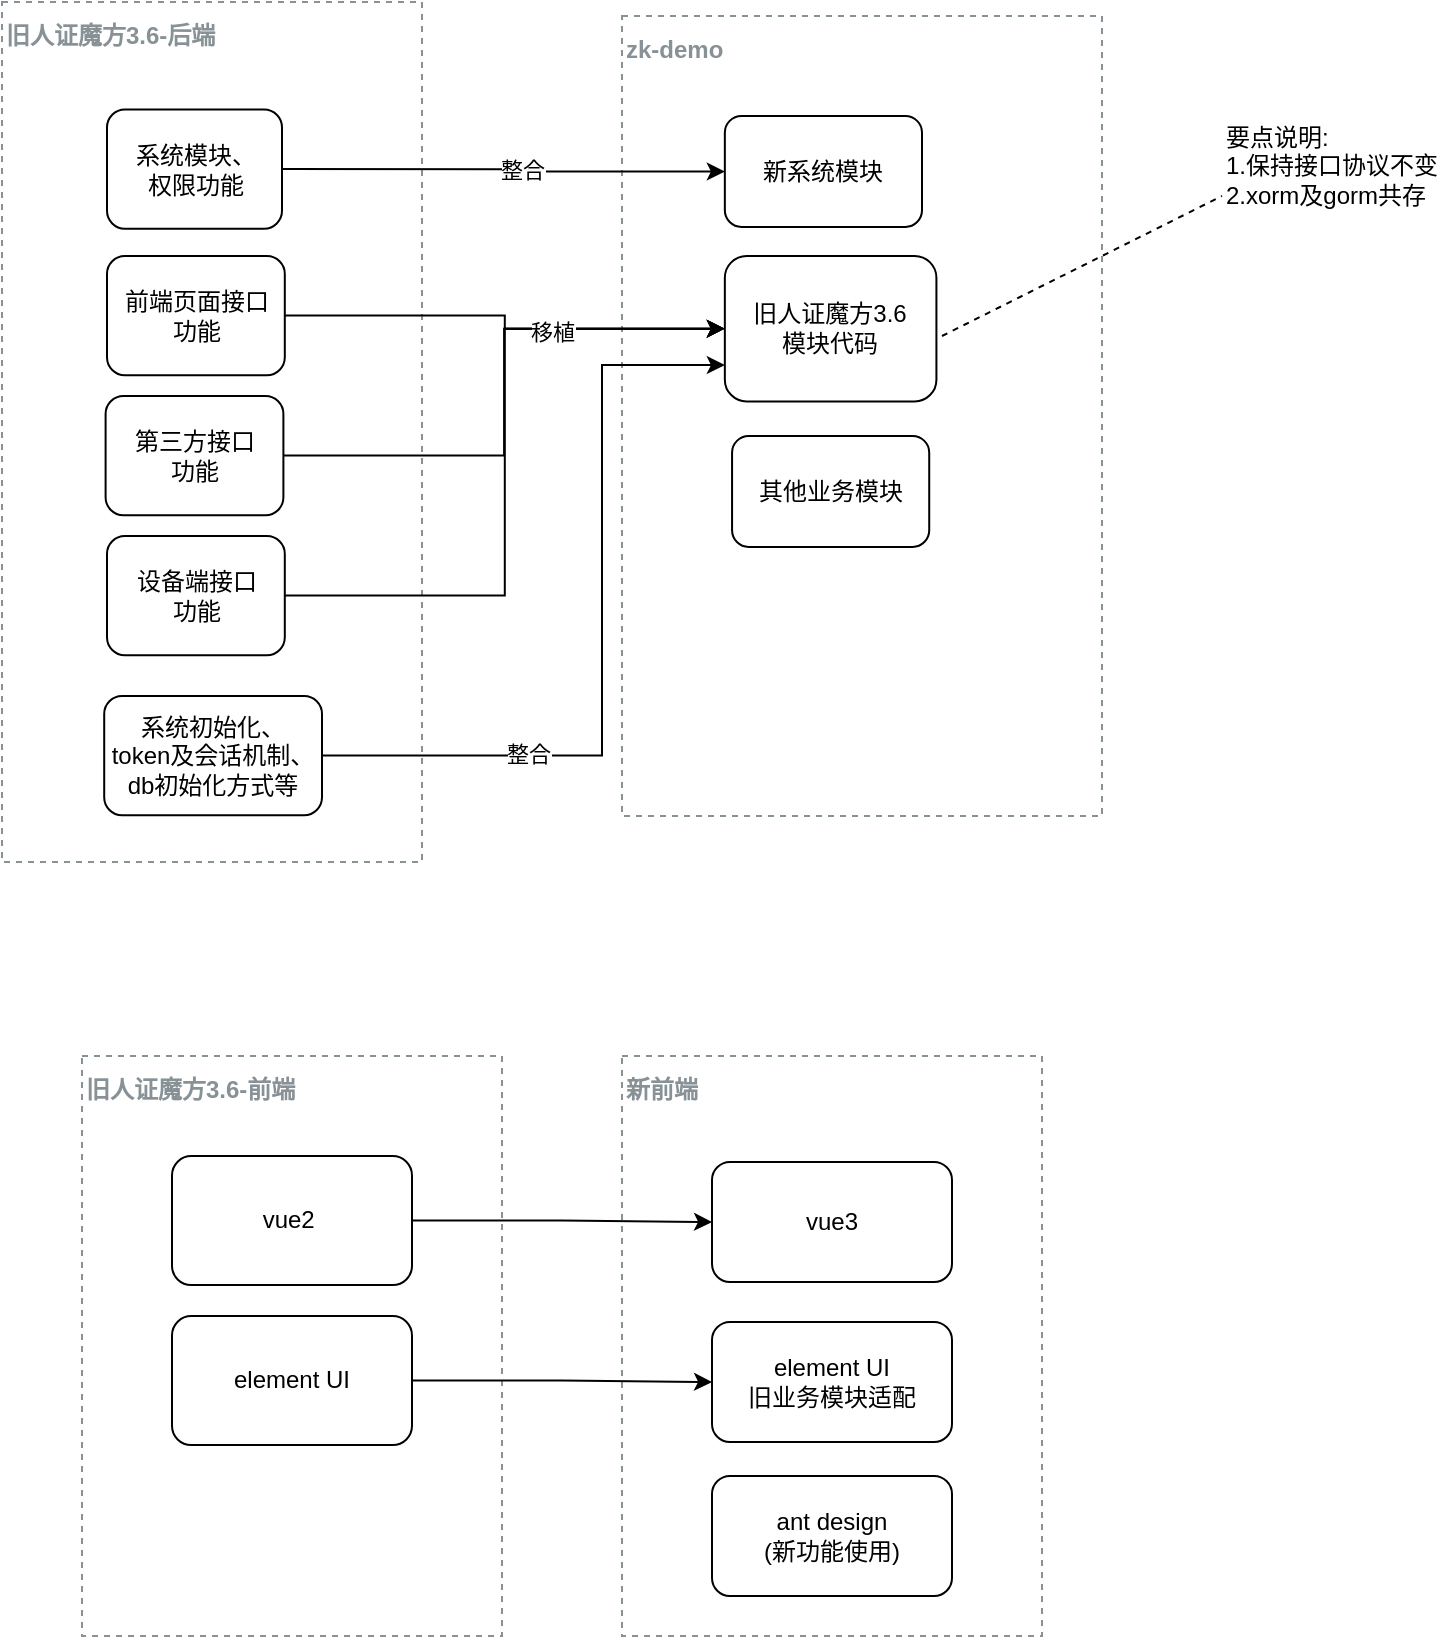 <mxfile version="20.8.20" type="github">
  <diagram name="整合整体框架图" id="AVH7sIGC2iNiJP3TdeZ6">
    <mxGraphModel dx="1049" dy="598" grid="1" gridSize="10" guides="1" tooltips="1" connect="1" arrows="1" fold="1" page="1" pageScale="1" pageWidth="827" pageHeight="1169" math="0" shadow="0">
      <root>
        <mxCell id="0" />
        <mxCell id="1" parent="0" />
        <mxCell id="me26ODatHpE2xPbkecpJ-4" value="" style="group;labelBorderColor=#000000;" vertex="1" connectable="0" parent="1">
          <mxGeometry x="400" y="50" width="240" height="400" as="geometry" />
        </mxCell>
        <mxCell id="me26ODatHpE2xPbkecpJ-5" value="zk-demo" style="outlineConnect=0;gradientColor=none;html=1;whiteSpace=wrap;fontSize=12;fontStyle=1;strokeColor=#879196;fillColor=none;verticalAlign=top;align=left;fontColor=#879196;dashed=1;spacingTop=3;labelBorderColor=none;" vertex="1" parent="me26ODatHpE2xPbkecpJ-4">
          <mxGeometry width="240" height="400" as="geometry" />
        </mxCell>
        <mxCell id="me26ODatHpE2xPbkecpJ-3" value="旧人证魔方3.6&lt;br&gt;模块代码" style="rounded=1;whiteSpace=wrap;html=1;" vertex="1" parent="me26ODatHpE2xPbkecpJ-4">
          <mxGeometry x="51.42" y="120" width="105.79" height="72.73" as="geometry" />
        </mxCell>
        <mxCell id="me26ODatHpE2xPbkecpJ-16" value="新系统模块" style="rounded=1;whiteSpace=wrap;html=1;" vertex="1" parent="me26ODatHpE2xPbkecpJ-4">
          <mxGeometry x="51.42" y="50" width="98.58" height="55.46" as="geometry" />
        </mxCell>
        <mxCell id="me26ODatHpE2xPbkecpJ-25" value="" style="endArrow=none;dashed=1;html=1;rounded=0;entryX=0;entryY=1;entryDx=0;entryDy=0;" edge="1" parent="me26ODatHpE2xPbkecpJ-4" target="me26ODatHpE2xPbkecpJ-26">
          <mxGeometry width="50" height="50" relative="1" as="geometry">
            <mxPoint x="160" y="160" as="sourcePoint" />
            <mxPoint x="300" y="100" as="targetPoint" />
          </mxGeometry>
        </mxCell>
        <mxCell id="me26ODatHpE2xPbkecpJ-30" value="其他业务模块" style="rounded=1;whiteSpace=wrap;html=1;" vertex="1" parent="me26ODatHpE2xPbkecpJ-4">
          <mxGeometry x="55.03" y="210" width="98.58" height="55.46" as="geometry" />
        </mxCell>
        <mxCell id="me26ODatHpE2xPbkecpJ-9" value="" style="group;align=left;fontStyle=1;labelBorderColor=default;" vertex="1" connectable="0" parent="1">
          <mxGeometry x="90" y="43" width="210" height="430" as="geometry" />
        </mxCell>
        <mxCell id="me26ODatHpE2xPbkecpJ-10" value="旧人证魔方3.6-后端" style="outlineConnect=0;gradientColor=none;html=1;whiteSpace=wrap;fontSize=12;fontStyle=1;strokeColor=#879196;fillColor=none;verticalAlign=top;align=left;fontColor=#879196;dashed=1;spacingTop=3;labelBorderColor=none;" vertex="1" parent="me26ODatHpE2xPbkecpJ-9">
          <mxGeometry width="210" height="430" as="geometry" />
        </mxCell>
        <mxCell id="me26ODatHpE2xPbkecpJ-11" value="系统模块、&lt;br&gt;权限功能" style="rounded=1;whiteSpace=wrap;html=1;" vertex="1" parent="me26ODatHpE2xPbkecpJ-9">
          <mxGeometry x="52.5" y="53.75" width="87.5" height="59.619" as="geometry" />
        </mxCell>
        <mxCell id="me26ODatHpE2xPbkecpJ-13" value="第三方接口&lt;br&gt;功能" style="rounded=1;whiteSpace=wrap;html=1;" vertex="1" parent="me26ODatHpE2xPbkecpJ-9">
          <mxGeometry x="51.8" y="197" width="88.9" height="59.619" as="geometry" />
        </mxCell>
        <mxCell id="me26ODatHpE2xPbkecpJ-14" value="设备端接口&lt;br&gt;功能" style="rounded=1;whiteSpace=wrap;html=1;" vertex="1" parent="me26ODatHpE2xPbkecpJ-9">
          <mxGeometry x="52.5" y="267" width="88.9" height="59.619" as="geometry" />
        </mxCell>
        <mxCell id="me26ODatHpE2xPbkecpJ-15" value="前端页面接口&lt;br&gt;功能" style="rounded=1;whiteSpace=wrap;html=1;" vertex="1" parent="me26ODatHpE2xPbkecpJ-9">
          <mxGeometry x="52.5" y="127.001" width="88.9" height="59.619" as="geometry" />
        </mxCell>
        <mxCell id="me26ODatHpE2xPbkecpJ-20" value="系统初始化、&lt;br&gt;token及会话机制、&lt;br&gt;db初始化方式等" style="rounded=1;whiteSpace=wrap;html=1;" vertex="1" parent="me26ODatHpE2xPbkecpJ-9">
          <mxGeometry x="51.1" y="347" width="108.9" height="59.62" as="geometry" />
        </mxCell>
        <mxCell id="me26ODatHpE2xPbkecpJ-17" style="edgeStyle=orthogonalEdgeStyle;rounded=0;orthogonalLoop=1;jettySize=auto;html=1;exitX=1;exitY=0.5;exitDx=0;exitDy=0;" edge="1" parent="1" source="me26ODatHpE2xPbkecpJ-11" target="me26ODatHpE2xPbkecpJ-16">
          <mxGeometry relative="1" as="geometry" />
        </mxCell>
        <mxCell id="me26ODatHpE2xPbkecpJ-18" value="整合" style="edgeLabel;html=1;align=center;verticalAlign=middle;resizable=0;points=[];" vertex="1" connectable="0" parent="me26ODatHpE2xPbkecpJ-17">
          <mxGeometry x="0.089" y="1" relative="1" as="geometry">
            <mxPoint as="offset" />
          </mxGeometry>
        </mxCell>
        <mxCell id="me26ODatHpE2xPbkecpJ-21" style="edgeStyle=orthogonalEdgeStyle;rounded=0;orthogonalLoop=1;jettySize=auto;html=1;exitX=1;exitY=0.5;exitDx=0;exitDy=0;" edge="1" parent="1" source="me26ODatHpE2xPbkecpJ-15" target="me26ODatHpE2xPbkecpJ-3">
          <mxGeometry relative="1" as="geometry" />
        </mxCell>
        <mxCell id="me26ODatHpE2xPbkecpJ-22" style="edgeStyle=orthogonalEdgeStyle;rounded=0;orthogonalLoop=1;jettySize=auto;html=1;exitX=1;exitY=0.5;exitDx=0;exitDy=0;" edge="1" parent="1" source="me26ODatHpE2xPbkecpJ-13" target="me26ODatHpE2xPbkecpJ-3">
          <mxGeometry relative="1" as="geometry" />
        </mxCell>
        <mxCell id="me26ODatHpE2xPbkecpJ-23" style="edgeStyle=orthogonalEdgeStyle;rounded=0;orthogonalLoop=1;jettySize=auto;html=1;exitX=1;exitY=0.5;exitDx=0;exitDy=0;entryX=0;entryY=0.5;entryDx=0;entryDy=0;" edge="1" parent="1" source="me26ODatHpE2xPbkecpJ-14" target="me26ODatHpE2xPbkecpJ-3">
          <mxGeometry relative="1" as="geometry" />
        </mxCell>
        <mxCell id="me26ODatHpE2xPbkecpJ-24" value="移植" style="edgeLabel;html=1;align=center;verticalAlign=middle;resizable=0;points=[];" vertex="1" connectable="0" parent="me26ODatHpE2xPbkecpJ-23">
          <mxGeometry x="0.512" y="-1" relative="1" as="geometry">
            <mxPoint as="offset" />
          </mxGeometry>
        </mxCell>
        <mxCell id="me26ODatHpE2xPbkecpJ-26" value="要点说明:&lt;br&gt;1.保持接口协议不变&lt;br&gt;2.xorm及gorm共存" style="text;html=1;strokeColor=none;fillColor=none;align=left;verticalAlign=middle;whiteSpace=wrap;rounded=0;" vertex="1" parent="1">
          <mxGeometry x="700" y="110" width="110" height="30" as="geometry" />
        </mxCell>
        <mxCell id="me26ODatHpE2xPbkecpJ-28" style="edgeStyle=orthogonalEdgeStyle;rounded=0;orthogonalLoop=1;jettySize=auto;html=1;exitX=1;exitY=0.5;exitDx=0;exitDy=0;entryX=0;entryY=0.75;entryDx=0;entryDy=0;" edge="1" parent="1" source="me26ODatHpE2xPbkecpJ-20" target="me26ODatHpE2xPbkecpJ-3">
          <mxGeometry relative="1" as="geometry">
            <Array as="points">
              <mxPoint x="390" y="420" />
              <mxPoint x="390" y="225" />
            </Array>
          </mxGeometry>
        </mxCell>
        <mxCell id="me26ODatHpE2xPbkecpJ-29" value="整合" style="edgeLabel;html=1;align=center;verticalAlign=middle;resizable=0;points=[];" vertex="1" connectable="0" parent="me26ODatHpE2xPbkecpJ-28">
          <mxGeometry x="-0.48" y="1" relative="1" as="geometry">
            <mxPoint as="offset" />
          </mxGeometry>
        </mxCell>
        <mxCell id="me26ODatHpE2xPbkecpJ-32" value="" style="group;align=left;fontStyle=1;labelBorderColor=default;" vertex="1" connectable="0" parent="1">
          <mxGeometry x="130" y="570" width="210" height="290" as="geometry" />
        </mxCell>
        <mxCell id="me26ODatHpE2xPbkecpJ-33" value="旧人证魔方3.6-前端" style="outlineConnect=0;gradientColor=none;html=1;whiteSpace=wrap;fontSize=12;fontStyle=1;strokeColor=#879196;fillColor=none;verticalAlign=top;align=left;fontColor=#879196;dashed=1;spacingTop=3;labelBorderColor=none;" vertex="1" parent="me26ODatHpE2xPbkecpJ-32">
          <mxGeometry width="210" height="290" as="geometry" />
        </mxCell>
        <mxCell id="me26ODatHpE2xPbkecpJ-39" value="vue2&amp;nbsp;" style="rounded=1;whiteSpace=wrap;html=1;labelBorderColor=none;align=center;" vertex="1" parent="me26ODatHpE2xPbkecpJ-32">
          <mxGeometry x="45" y="50" width="120" height="64.55" as="geometry" />
        </mxCell>
        <mxCell id="me26ODatHpE2xPbkecpJ-44" value="element UI" style="rounded=1;whiteSpace=wrap;html=1;labelBorderColor=none;align=center;" vertex="1" parent="me26ODatHpE2xPbkecpJ-32">
          <mxGeometry x="45" y="130" width="120" height="64.55" as="geometry" />
        </mxCell>
        <mxCell id="me26ODatHpE2xPbkecpJ-40" value="" style="group;align=left;fontStyle=1;labelBorderColor=default;" vertex="1" connectable="0" parent="1">
          <mxGeometry x="400" y="570" width="210" height="290" as="geometry" />
        </mxCell>
        <mxCell id="me26ODatHpE2xPbkecpJ-41" value="新前端" style="outlineConnect=0;gradientColor=none;html=1;whiteSpace=wrap;fontSize=12;fontStyle=1;strokeColor=#879196;fillColor=none;verticalAlign=top;align=left;fontColor=#879196;dashed=1;spacingTop=3;labelBorderColor=none;" vertex="1" parent="me26ODatHpE2xPbkecpJ-40">
          <mxGeometry width="210" height="290" as="geometry" />
        </mxCell>
        <mxCell id="me26ODatHpE2xPbkecpJ-42" value="vue3" style="rounded=1;whiteSpace=wrap;html=1;labelBorderColor=none;align=center;" vertex="1" parent="me26ODatHpE2xPbkecpJ-40">
          <mxGeometry x="45" y="53" width="120" height="60" as="geometry" />
        </mxCell>
        <mxCell id="me26ODatHpE2xPbkecpJ-45" value="element UI&lt;br&gt;旧业务模块适配" style="rounded=1;whiteSpace=wrap;html=1;labelBorderColor=none;align=center;" vertex="1" parent="me26ODatHpE2xPbkecpJ-40">
          <mxGeometry x="45" y="133" width="120" height="60" as="geometry" />
        </mxCell>
        <mxCell id="me26ODatHpE2xPbkecpJ-47" value="ant design&lt;br&gt;(新功能使用)" style="rounded=1;whiteSpace=wrap;html=1;labelBorderColor=none;align=center;" vertex="1" parent="me26ODatHpE2xPbkecpJ-40">
          <mxGeometry x="45" y="210" width="120" height="60" as="geometry" />
        </mxCell>
        <mxCell id="me26ODatHpE2xPbkecpJ-43" value="" style="edgeStyle=orthogonalEdgeStyle;rounded=0;orthogonalLoop=1;jettySize=auto;html=1;exitX=1;exitY=0.5;exitDx=0;exitDy=0;entryX=0;entryY=0.5;entryDx=0;entryDy=0;" edge="1" parent="1" source="me26ODatHpE2xPbkecpJ-39" target="me26ODatHpE2xPbkecpJ-42">
          <mxGeometry relative="1" as="geometry" />
        </mxCell>
        <mxCell id="me26ODatHpE2xPbkecpJ-46" style="edgeStyle=orthogonalEdgeStyle;rounded=0;orthogonalLoop=1;jettySize=auto;html=1;exitX=1;exitY=0.5;exitDx=0;exitDy=0;entryX=0;entryY=0.5;entryDx=0;entryDy=0;" edge="1" parent="1" source="me26ODatHpE2xPbkecpJ-44" target="me26ODatHpE2xPbkecpJ-45">
          <mxGeometry relative="1" as="geometry" />
        </mxCell>
      </root>
    </mxGraphModel>
  </diagram>
</mxfile>
